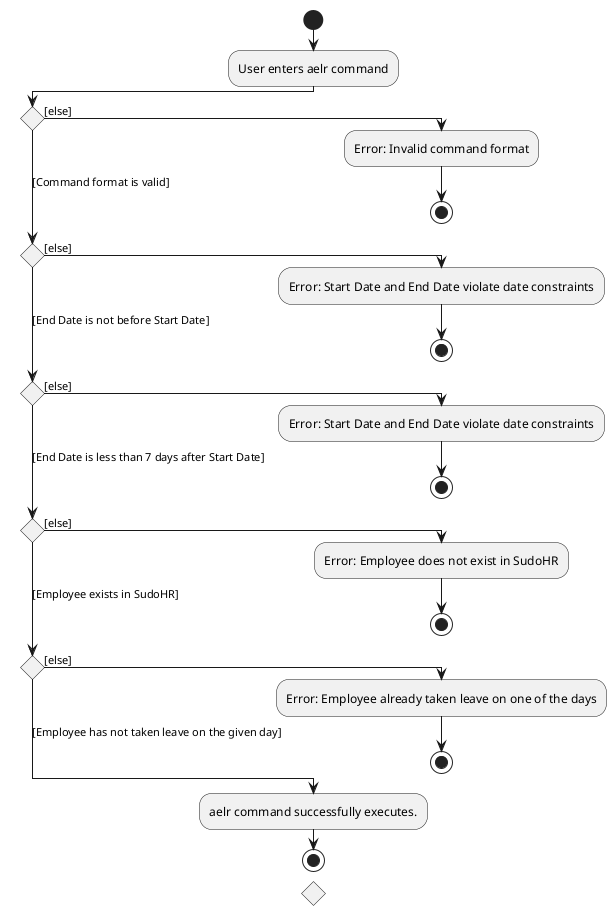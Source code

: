 @startuml
!pragma useVerticalIf on
start
:User enters aelr command;
if () then ([else])
  :Error: Invalid command format;
  stop
([Command format is valid]) elseif () then ([else])
  :Error: Start Date and End Date violate date constraints;
  stop
([End Date is not before Start Date]) elseif () then ([else])
  :Error: Start Date and End Date violate date constraints;
  stop
([End Date is less than 7 days after Start Date]) elseif () then ([else])
  :Error: Employee does not exist in SudoHR;
  stop
([Employee exists in SudoHR]) elseif () then ([else])
  :Error: Employee already taken leave on one of the days;
  stop
 else ([Employee has not taken leave on the given day])
  :aelr command successfully executes.;
stop
@enduml
